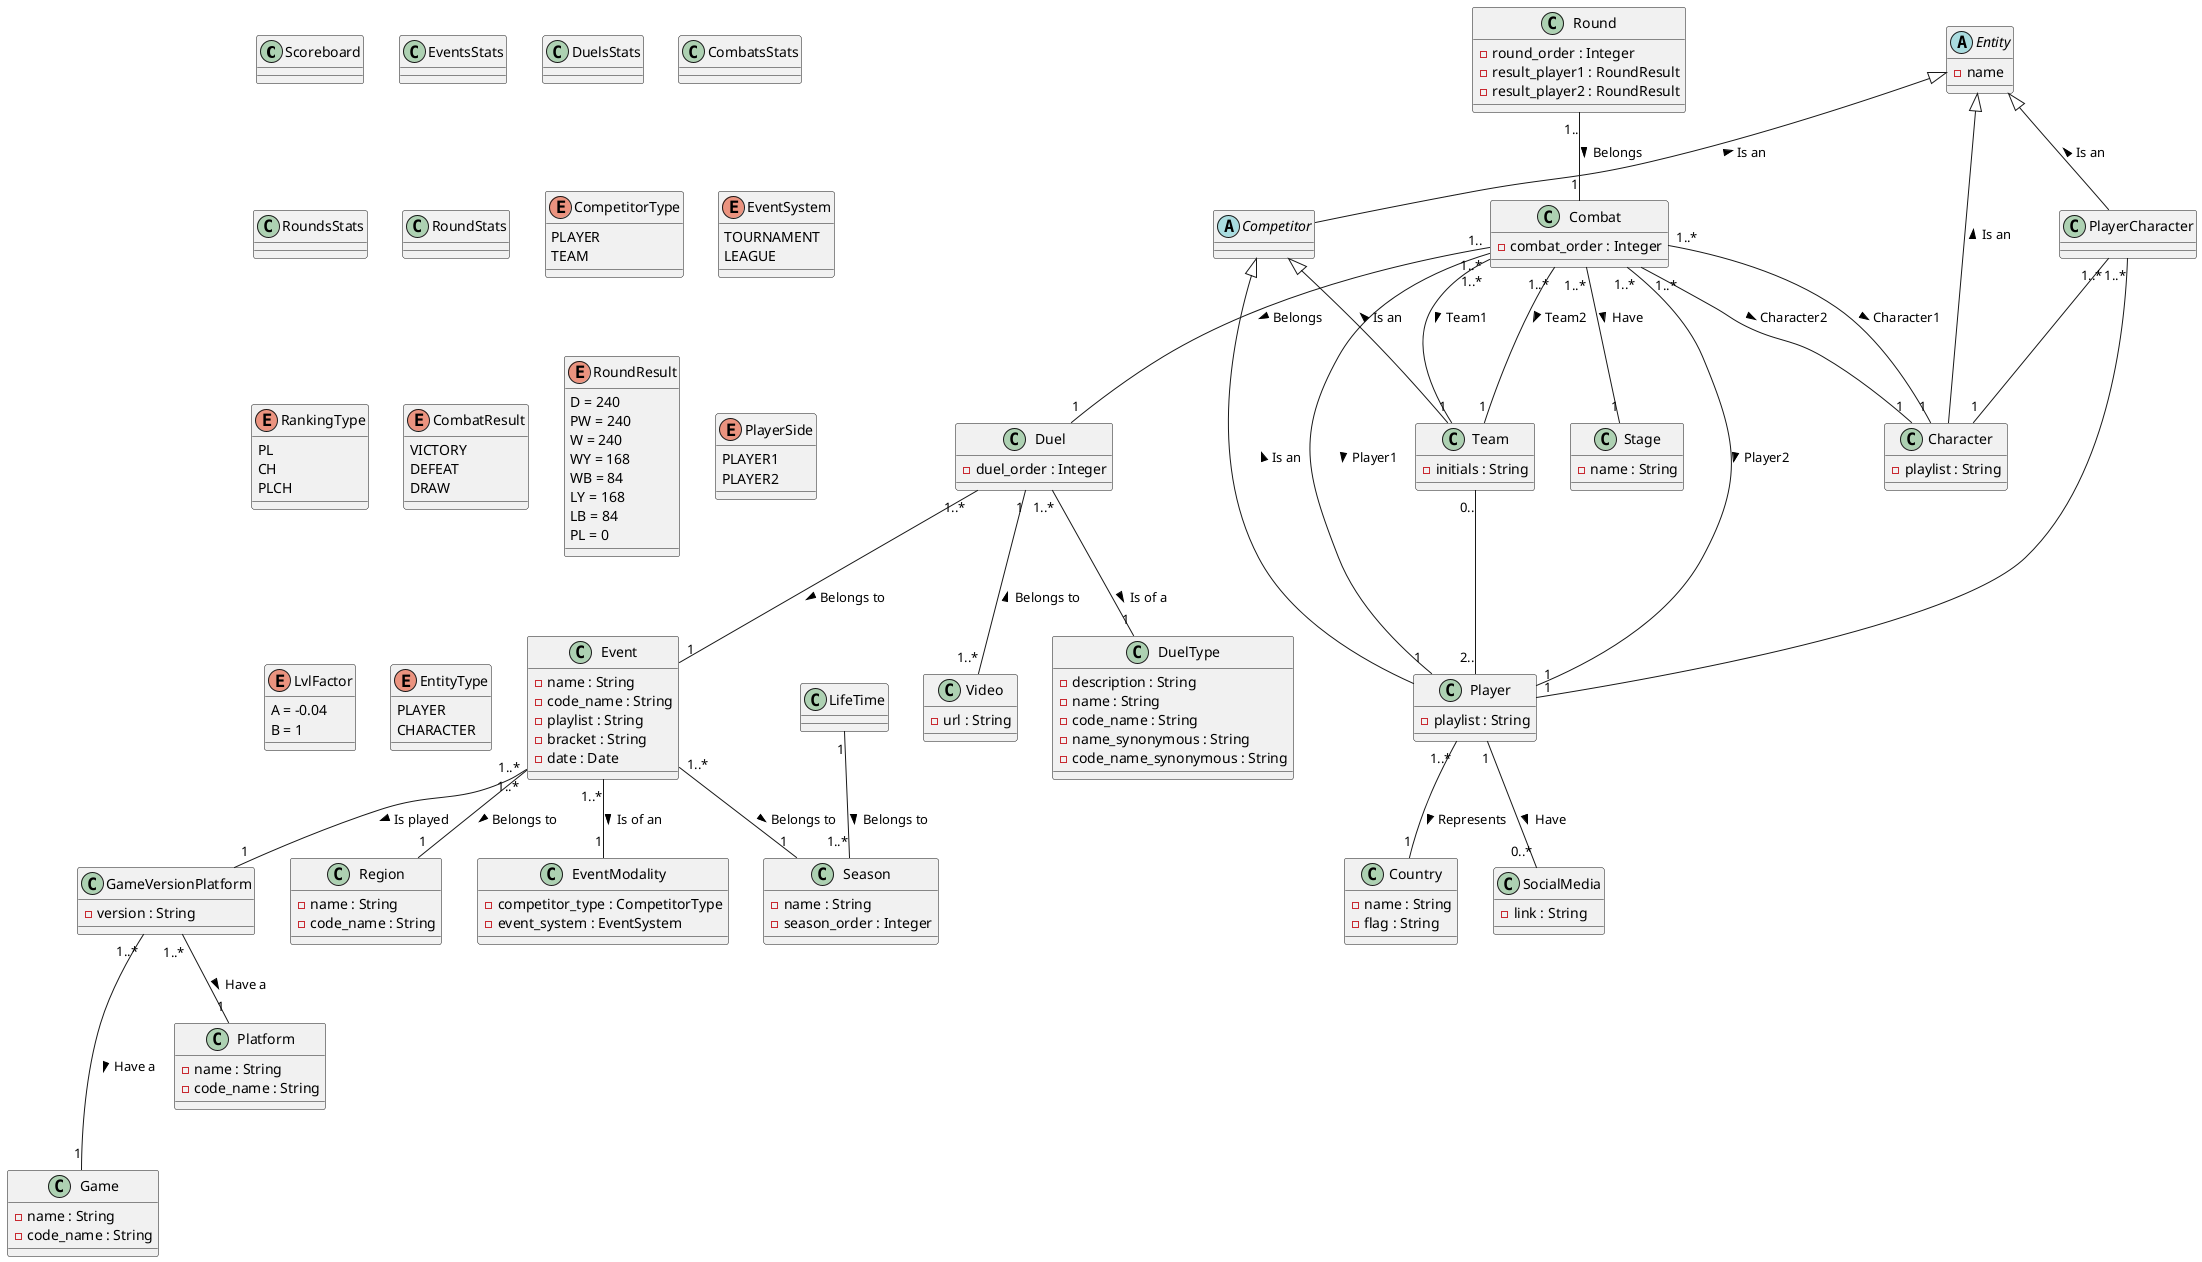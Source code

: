 @startuml SSLEcd

' CLASSES data

class Scoreboard {

}

class EventsStats {

}

class DuelsStats {

}

class CombatsStats {

}

class RoundsStats {

}

class RoundStats {

}


' CLASSESdb

class Game {
    - name : String
    - code_name : String
}

class Platform {
    - name : String
    - code_name : String
}

class GameVersionPlatform {
    - version : String
}

class Region {
    - name : String
    - code_name : String
}

class SocialMedia {
    - link : String
}

class EventModality {
    - competitor_type : CompetitorType
    - event_system : EventSystem
}

class LifeTime {

}

class Season {
    - name : String
    - season_order : Integer
}

class Event {
    - name : String
    - code_name : String
    - playlist : String
    - bracket : String
    - date : Date
}

class Video {
    - url : String
}

class Duel {
    - duel_order : Integer
}

class DuelType {
    - description : String
    - name : String
    - code_name : String
    - name_synonymous : String
    - code_name_synonymous : String
}

abstract class Entity {
    -name
}

abstract class Competitor {
}

class Player {
    - playlist : String
}

class Team {
    - initials : String
}

class Character {
    - playlist : String
}

class PlayerCharacter {
}

class Combat {
    - combat_order : Integer
}

class Round {
    - round_order : Integer
    - result_player1 : RoundResult
    - result_player2 : RoundResult
}

class Stage {
    - name : String
}

class Country {
    - name : String
    - flag : String
}


' RELATIONSHIPS

GameVersionPlatform "1..*" --- "1" Game : Have a >
GameVersionPlatform "1..*" -- "1" Platform : Have a >

LifeTime "1" -- "1..*" Season : Belongs to >

Event "1..*" -- "1" Season : Belongs to >
Event "1..*" -- "1" EventModality : Is of an >
Event "1..*" -- "1" Region : Belongs to >
Event "1..*" -- "1" GameVersionPlatform : Is played >

Duel "1..*" -- "1" Event : Belongs to >
Duel "1..*" -- "1" DuelType : Is of a >
Duel "1" -- "1..*" Video : Belongs to <

Player "1" -- "0..*" SocialMedia : Have >
Player "1..*" -- "1" Country : Represents >

PlayerCharacter "1..*" -- "1" Character
PlayerCharacter "1..*" -- "1" Player

Team "0.." -- "2.." Player

Entity <|-- Character : Is an <
Entity <|-- PlayerCharacter : Is an <
Entity <|-- Competitor : Is an <
Competitor <|-- Player : Is an <
Competitor <|-- Team : Is an <

Combat "1..*" -- "1" Player : Player1 >
Combat "1..*" -- "1" Player : Player2 >
Combat "1..*" -- "1" Character : Character1 >
Combat "1..*" -- "1" Character : Character2 >
Combat "1..*" -- "1" Team : Team1 >
Combat "1..*" -- "1" Team : Team2 >
Combat "1.." -- "1" Duel : Belongs >
Combat "1..*" -- "1" Stage : Have >

Round "1.." -- "1" Combat : Belongs >


' ENUMS

enum CompetitorType {
    PLAYER
    TEAM
}

enum EventSystem {
    TOURNAMENT
    LEAGUE
}

enum RankingType {
    PL
    CH
    PLCH
}

enum CombatResult {
    VICTORY
    DEFEAT
    DRAW
}

enum RoundResult {
    D = 240
    PW = 240
    W = 240
    WY = 168
    WB = 84
    LY = 168
    LB = 84
    PL = 0
}

enum PlayerSide {
    PLAYER1
    PLAYER2
}

enum LvlFactor {
    A = -0.04
    B = 1
}

enum EntityType {
    PLAYER
    CHARACTER
}